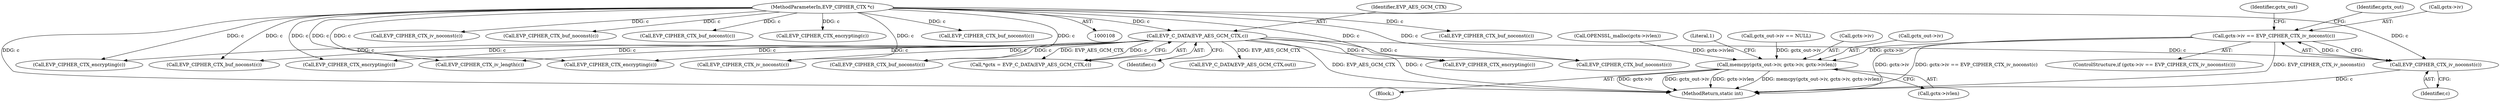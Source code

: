 digraph "0_openssl_00d965474b22b54e4275232bc71ee0c699c5cd21_0@pointer" {
"1000581" [label="(Call,gctx->iv == EVP_CIPHER_CTX_iv_noconst(c))"];
"1000585" [label="(Call,EVP_CIPHER_CTX_iv_noconst(c))"];
"1000117" [label="(Call,EVP_C_DATA(EVP_AES_GCM_CTX,c))"];
"1000109" [label="(MethodParameterIn,EVP_CIPHER_CTX *c)"];
"1000611" [label="(Call,memcpy(gctx_out->iv, gctx->iv, gctx->ivlen))"];
"1000465" [label="(Call,EVP_CIPHER_CTX_buf_noconst(c))"];
"1000580" [label="(ControlStructure,if (gctx->iv == EVP_CIPHER_CTX_iv_noconst(c)))"];
"1000488" [label="(Call,EVP_CIPHER_CTX_buf_noconst(c))"];
"1000599" [label="(Call,OPENSSL_malloc(gctx->ivlen))"];
"1000589" [label="(Identifier,gctx_out)"];
"1000585" [label="(Call,EVP_CIPHER_CTX_iv_noconst(c))"];
"1000597" [label="(Identifier,gctx_out)"];
"1000627" [label="(MethodReturn,static int)"];
"1000118" [label="(Identifier,EVP_AES_GCM_CTX)"];
"1000581" [label="(Call,gctx->iv == EVP_CIPHER_CTX_iv_noconst(c))"];
"1000264" [label="(Call,EVP_CIPHER_CTX_buf_noconst(c))"];
"1000253" [label="(Call,EVP_CIPHER_CTX_encrypting(c))"];
"1000115" [label="(Call,*gctx = EVP_C_DATA(EVP_AES_GCM_CTX,c))"];
"1000119" [label="(Identifier,c)"];
"1000230" [label="(Call,EVP_CIPHER_CTX_buf_noconst(c))"];
"1000622" [label="(Literal,1)"];
"1000604" [label="(Call,gctx_out->iv == NULL)"];
"1000315" [label="(Call,EVP_CIPHER_CTX_encrypting(c))"];
"1000138" [label="(Call,EVP_CIPHER_CTX_iv_length(c))"];
"1000547" [label="(Call,EVP_C_DATA(EVP_AES_GCM_CTX,out))"];
"1000618" [label="(Call,gctx->ivlen)"];
"1000144" [label="(Call,EVP_CIPHER_CTX_iv_noconst(c))"];
"1000615" [label="(Call,gctx->iv)"];
"1000117" [label="(Call,EVP_C_DATA(EVP_AES_GCM_CTX,c))"];
"1000611" [label="(Call,memcpy(gctx_out->iv, gctx->iv, gctx->ivlen))"];
"1000528" [label="(Call,EVP_CIPHER_CTX_buf_noconst(c))"];
"1000518" [label="(Call,EVP_CIPHER_CTX_buf_noconst(c))"];
"1000109" [label="(MethodParameterIn,EVP_CIPHER_CTX *c)"];
"1000504" [label="(Call,EVP_CIPHER_CTX_encrypting(c))"];
"1000225" [label="(Call,EVP_CIPHER_CTX_encrypting(c))"];
"1000612" [label="(Call,gctx_out->iv)"];
"1000188" [label="(Call,EVP_CIPHER_CTX_iv_noconst(c))"];
"1000586" [label="(Identifier,c)"];
"1000481" [label="(Call,EVP_CIPHER_CTX_buf_noconst(c))"];
"1000582" [label="(Call,gctx->iv)"];
"1000594" [label="(Block,)"];
"1000423" [label="(Call,EVP_CIPHER_CTX_encrypting(c))"];
"1000581" -> "1000580"  [label="AST: "];
"1000581" -> "1000585"  [label="CFG: "];
"1000582" -> "1000581"  [label="AST: "];
"1000585" -> "1000581"  [label="AST: "];
"1000589" -> "1000581"  [label="CFG: "];
"1000597" -> "1000581"  [label="CFG: "];
"1000581" -> "1000627"  [label="DDG: gctx->iv"];
"1000581" -> "1000627"  [label="DDG: gctx->iv == EVP_CIPHER_CTX_iv_noconst(c)"];
"1000581" -> "1000627"  [label="DDG: EVP_CIPHER_CTX_iv_noconst(c)"];
"1000585" -> "1000581"  [label="DDG: c"];
"1000581" -> "1000611"  [label="DDG: gctx->iv"];
"1000585" -> "1000586"  [label="CFG: "];
"1000586" -> "1000585"  [label="AST: "];
"1000585" -> "1000627"  [label="DDG: c"];
"1000117" -> "1000585"  [label="DDG: c"];
"1000109" -> "1000585"  [label="DDG: c"];
"1000117" -> "1000115"  [label="AST: "];
"1000117" -> "1000119"  [label="CFG: "];
"1000118" -> "1000117"  [label="AST: "];
"1000119" -> "1000117"  [label="AST: "];
"1000115" -> "1000117"  [label="CFG: "];
"1000117" -> "1000627"  [label="DDG: EVP_AES_GCM_CTX"];
"1000117" -> "1000627"  [label="DDG: c"];
"1000117" -> "1000115"  [label="DDG: EVP_AES_GCM_CTX"];
"1000117" -> "1000115"  [label="DDG: c"];
"1000109" -> "1000117"  [label="DDG: c"];
"1000117" -> "1000138"  [label="DDG: c"];
"1000117" -> "1000188"  [label="DDG: c"];
"1000117" -> "1000225"  [label="DDG: c"];
"1000117" -> "1000230"  [label="DDG: c"];
"1000117" -> "1000253"  [label="DDG: c"];
"1000117" -> "1000264"  [label="DDG: c"];
"1000117" -> "1000315"  [label="DDG: c"];
"1000117" -> "1000423"  [label="DDG: c"];
"1000117" -> "1000465"  [label="DDG: c"];
"1000117" -> "1000547"  [label="DDG: EVP_AES_GCM_CTX"];
"1000109" -> "1000108"  [label="AST: "];
"1000109" -> "1000627"  [label="DDG: c"];
"1000109" -> "1000138"  [label="DDG: c"];
"1000109" -> "1000144"  [label="DDG: c"];
"1000109" -> "1000188"  [label="DDG: c"];
"1000109" -> "1000225"  [label="DDG: c"];
"1000109" -> "1000230"  [label="DDG: c"];
"1000109" -> "1000253"  [label="DDG: c"];
"1000109" -> "1000264"  [label="DDG: c"];
"1000109" -> "1000315"  [label="DDG: c"];
"1000109" -> "1000423"  [label="DDG: c"];
"1000109" -> "1000465"  [label="DDG: c"];
"1000109" -> "1000481"  [label="DDG: c"];
"1000109" -> "1000488"  [label="DDG: c"];
"1000109" -> "1000504"  [label="DDG: c"];
"1000109" -> "1000518"  [label="DDG: c"];
"1000109" -> "1000528"  [label="DDG: c"];
"1000611" -> "1000594"  [label="AST: "];
"1000611" -> "1000618"  [label="CFG: "];
"1000612" -> "1000611"  [label="AST: "];
"1000615" -> "1000611"  [label="AST: "];
"1000618" -> "1000611"  [label="AST: "];
"1000622" -> "1000611"  [label="CFG: "];
"1000611" -> "1000627"  [label="DDG: gctx->ivlen"];
"1000611" -> "1000627"  [label="DDG: memcpy(gctx_out->iv, gctx->iv, gctx->ivlen)"];
"1000611" -> "1000627"  [label="DDG: gctx->iv"];
"1000611" -> "1000627"  [label="DDG: gctx_out->iv"];
"1000604" -> "1000611"  [label="DDG: gctx_out->iv"];
"1000599" -> "1000611"  [label="DDG: gctx->ivlen"];
}
